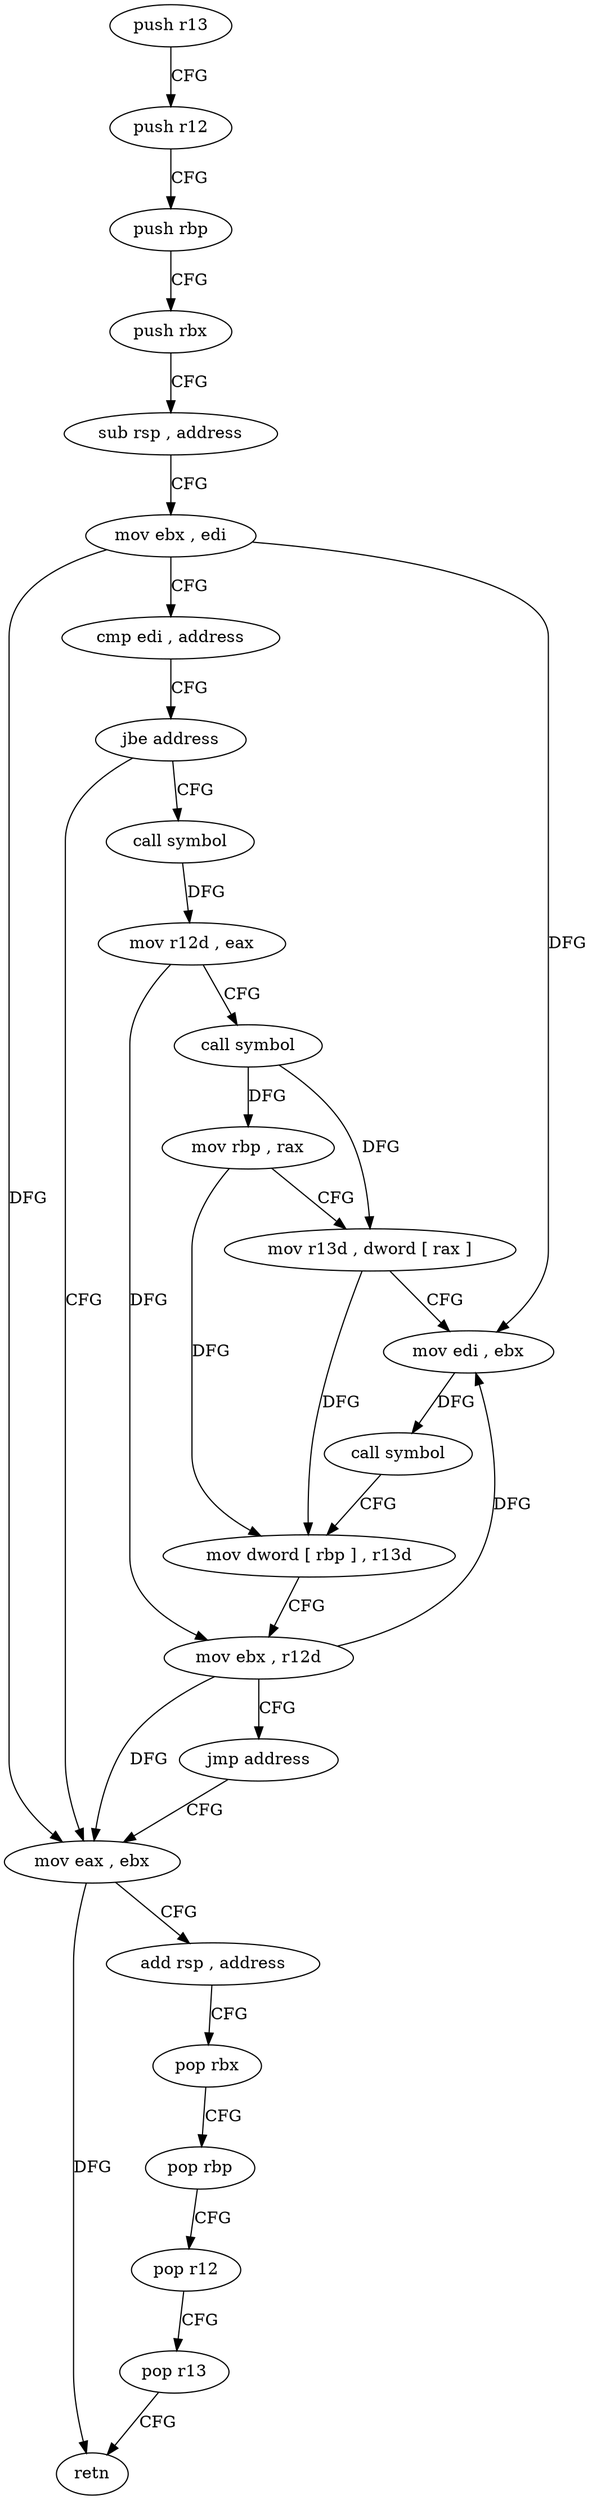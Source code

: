 digraph "func" {
"4375454" [label = "push r13" ]
"4375456" [label = "push r12" ]
"4375458" [label = "push rbp" ]
"4375459" [label = "push rbx" ]
"4375460" [label = "sub rsp , address" ]
"4375464" [label = "mov ebx , edi" ]
"4375466" [label = "cmp edi , address" ]
"4375469" [label = "jbe address" ]
"4375484" [label = "call symbol" ]
"4375471" [label = "mov eax , ebx" ]
"4375489" [label = "mov r12d , eax" ]
"4375492" [label = "call symbol" ]
"4375497" [label = "mov rbp , rax" ]
"4375500" [label = "mov r13d , dword [ rax ]" ]
"4375503" [label = "mov edi , ebx" ]
"4375505" [label = "call symbol" ]
"4375510" [label = "mov dword [ rbp ] , r13d" ]
"4375514" [label = "mov ebx , r12d" ]
"4375517" [label = "jmp address" ]
"4375473" [label = "add rsp , address" ]
"4375477" [label = "pop rbx" ]
"4375478" [label = "pop rbp" ]
"4375479" [label = "pop r12" ]
"4375481" [label = "pop r13" ]
"4375483" [label = "retn" ]
"4375454" -> "4375456" [ label = "CFG" ]
"4375456" -> "4375458" [ label = "CFG" ]
"4375458" -> "4375459" [ label = "CFG" ]
"4375459" -> "4375460" [ label = "CFG" ]
"4375460" -> "4375464" [ label = "CFG" ]
"4375464" -> "4375466" [ label = "CFG" ]
"4375464" -> "4375503" [ label = "DFG" ]
"4375464" -> "4375471" [ label = "DFG" ]
"4375466" -> "4375469" [ label = "CFG" ]
"4375469" -> "4375484" [ label = "CFG" ]
"4375469" -> "4375471" [ label = "CFG" ]
"4375484" -> "4375489" [ label = "DFG" ]
"4375471" -> "4375473" [ label = "CFG" ]
"4375471" -> "4375483" [ label = "DFG" ]
"4375489" -> "4375492" [ label = "CFG" ]
"4375489" -> "4375514" [ label = "DFG" ]
"4375492" -> "4375497" [ label = "DFG" ]
"4375492" -> "4375500" [ label = "DFG" ]
"4375497" -> "4375500" [ label = "CFG" ]
"4375497" -> "4375510" [ label = "DFG" ]
"4375500" -> "4375503" [ label = "CFG" ]
"4375500" -> "4375510" [ label = "DFG" ]
"4375503" -> "4375505" [ label = "DFG" ]
"4375505" -> "4375510" [ label = "CFG" ]
"4375510" -> "4375514" [ label = "CFG" ]
"4375514" -> "4375517" [ label = "CFG" ]
"4375514" -> "4375503" [ label = "DFG" ]
"4375514" -> "4375471" [ label = "DFG" ]
"4375517" -> "4375471" [ label = "CFG" ]
"4375473" -> "4375477" [ label = "CFG" ]
"4375477" -> "4375478" [ label = "CFG" ]
"4375478" -> "4375479" [ label = "CFG" ]
"4375479" -> "4375481" [ label = "CFG" ]
"4375481" -> "4375483" [ label = "CFG" ]
}
